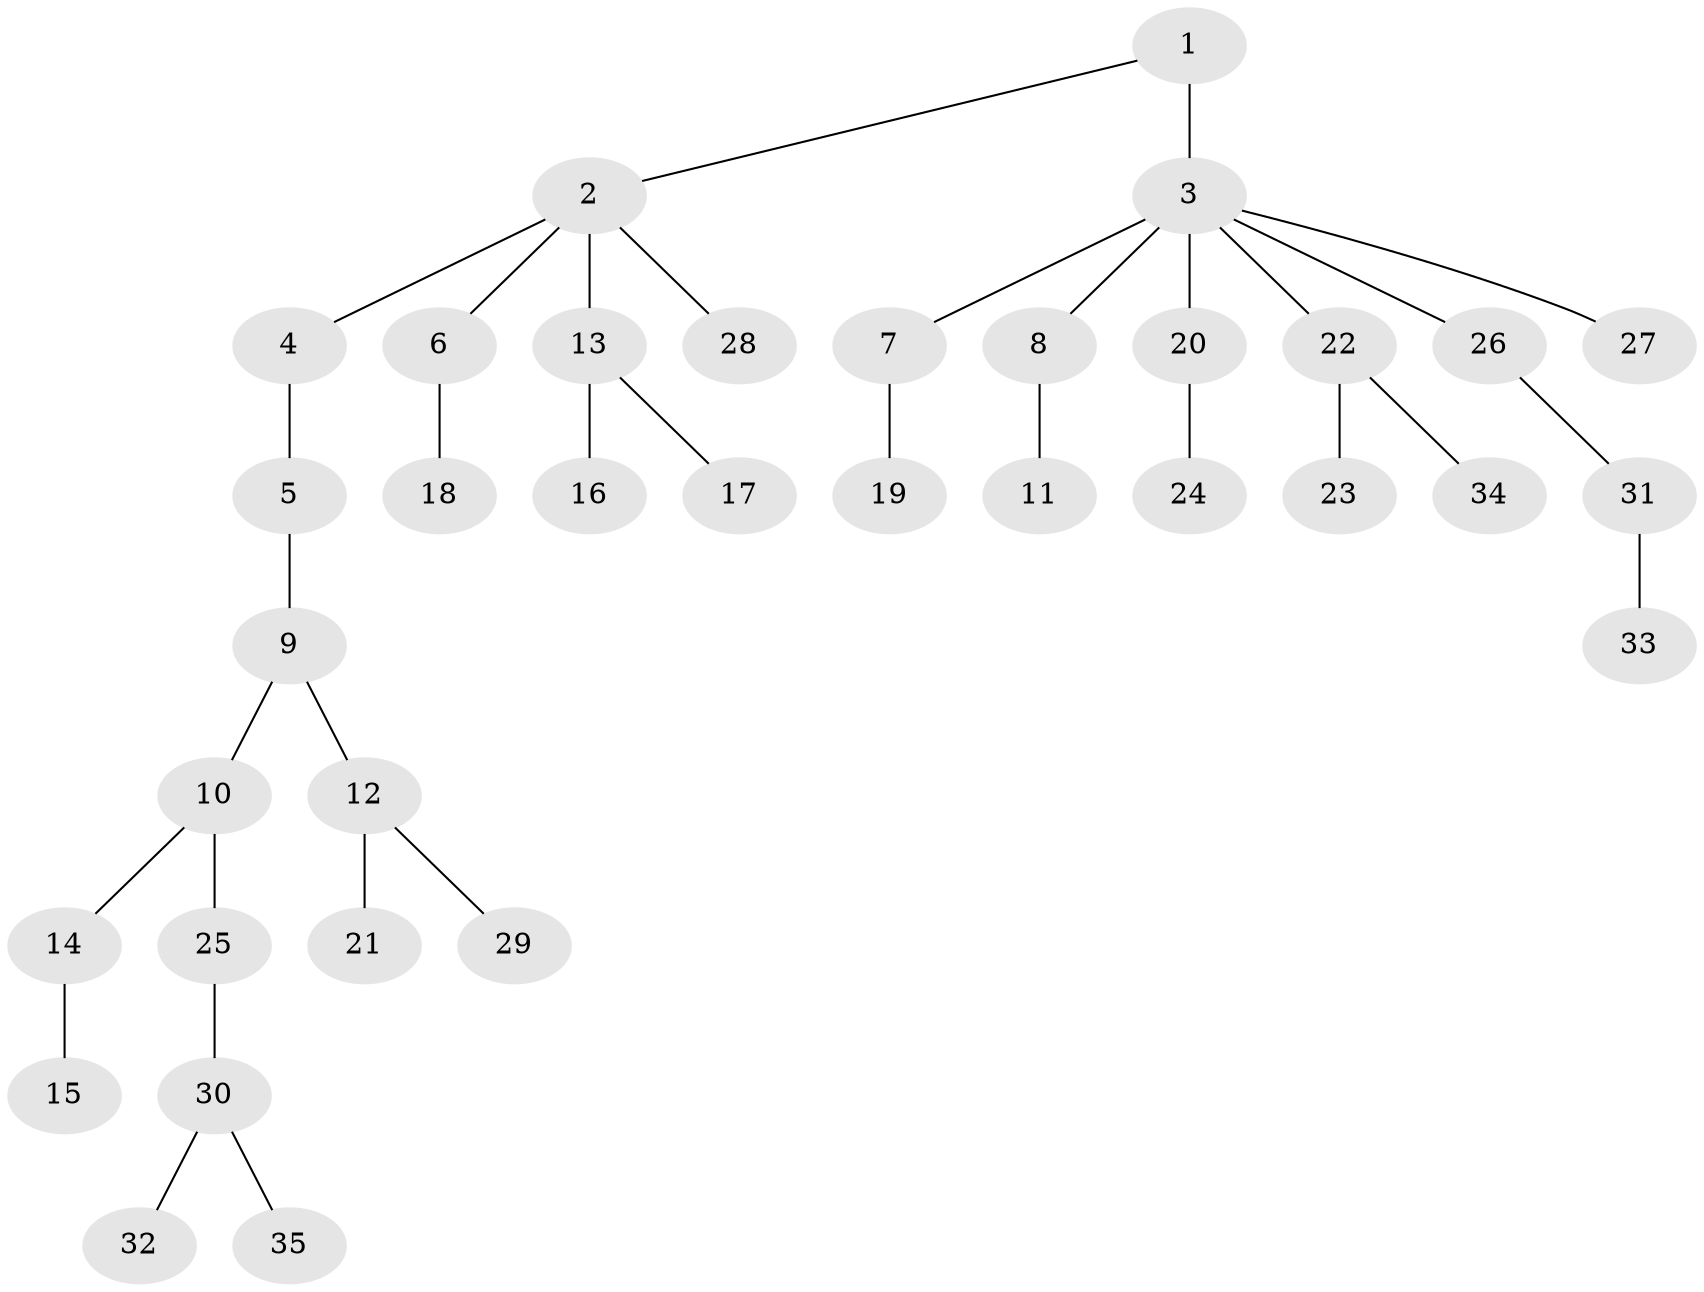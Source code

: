 // original degree distribution, {7: 0.014285714285714285, 6: 0.014285714285714285, 1: 0.4714285714285714, 3: 0.15714285714285714, 4: 0.05714285714285714, 2: 0.2714285714285714, 5: 0.014285714285714285}
// Generated by graph-tools (version 1.1) at 2025/36/03/09/25 02:36:44]
// undirected, 35 vertices, 34 edges
graph export_dot {
graph [start="1"]
  node [color=gray90,style=filled];
  1;
  2;
  3;
  4;
  5;
  6;
  7;
  8;
  9;
  10;
  11;
  12;
  13;
  14;
  15;
  16;
  17;
  18;
  19;
  20;
  21;
  22;
  23;
  24;
  25;
  26;
  27;
  28;
  29;
  30;
  31;
  32;
  33;
  34;
  35;
  1 -- 2 [weight=1.0];
  1 -- 3 [weight=5.0];
  2 -- 4 [weight=1.0];
  2 -- 6 [weight=1.0];
  2 -- 13 [weight=1.0];
  2 -- 28 [weight=1.0];
  3 -- 7 [weight=1.0];
  3 -- 8 [weight=1.0];
  3 -- 20 [weight=1.0];
  3 -- 22 [weight=1.0];
  3 -- 26 [weight=1.0];
  3 -- 27 [weight=1.0];
  4 -- 5 [weight=2.0];
  5 -- 9 [weight=1.0];
  6 -- 18 [weight=2.0];
  7 -- 19 [weight=1.0];
  8 -- 11 [weight=1.0];
  9 -- 10 [weight=1.0];
  9 -- 12 [weight=1.0];
  10 -- 14 [weight=1.0];
  10 -- 25 [weight=1.0];
  12 -- 21 [weight=1.0];
  12 -- 29 [weight=1.0];
  13 -- 16 [weight=1.0];
  13 -- 17 [weight=1.0];
  14 -- 15 [weight=1.0];
  20 -- 24 [weight=1.0];
  22 -- 23 [weight=4.0];
  22 -- 34 [weight=1.0];
  25 -- 30 [weight=1.0];
  26 -- 31 [weight=1.0];
  30 -- 32 [weight=1.0];
  30 -- 35 [weight=1.0];
  31 -- 33 [weight=1.0];
}
